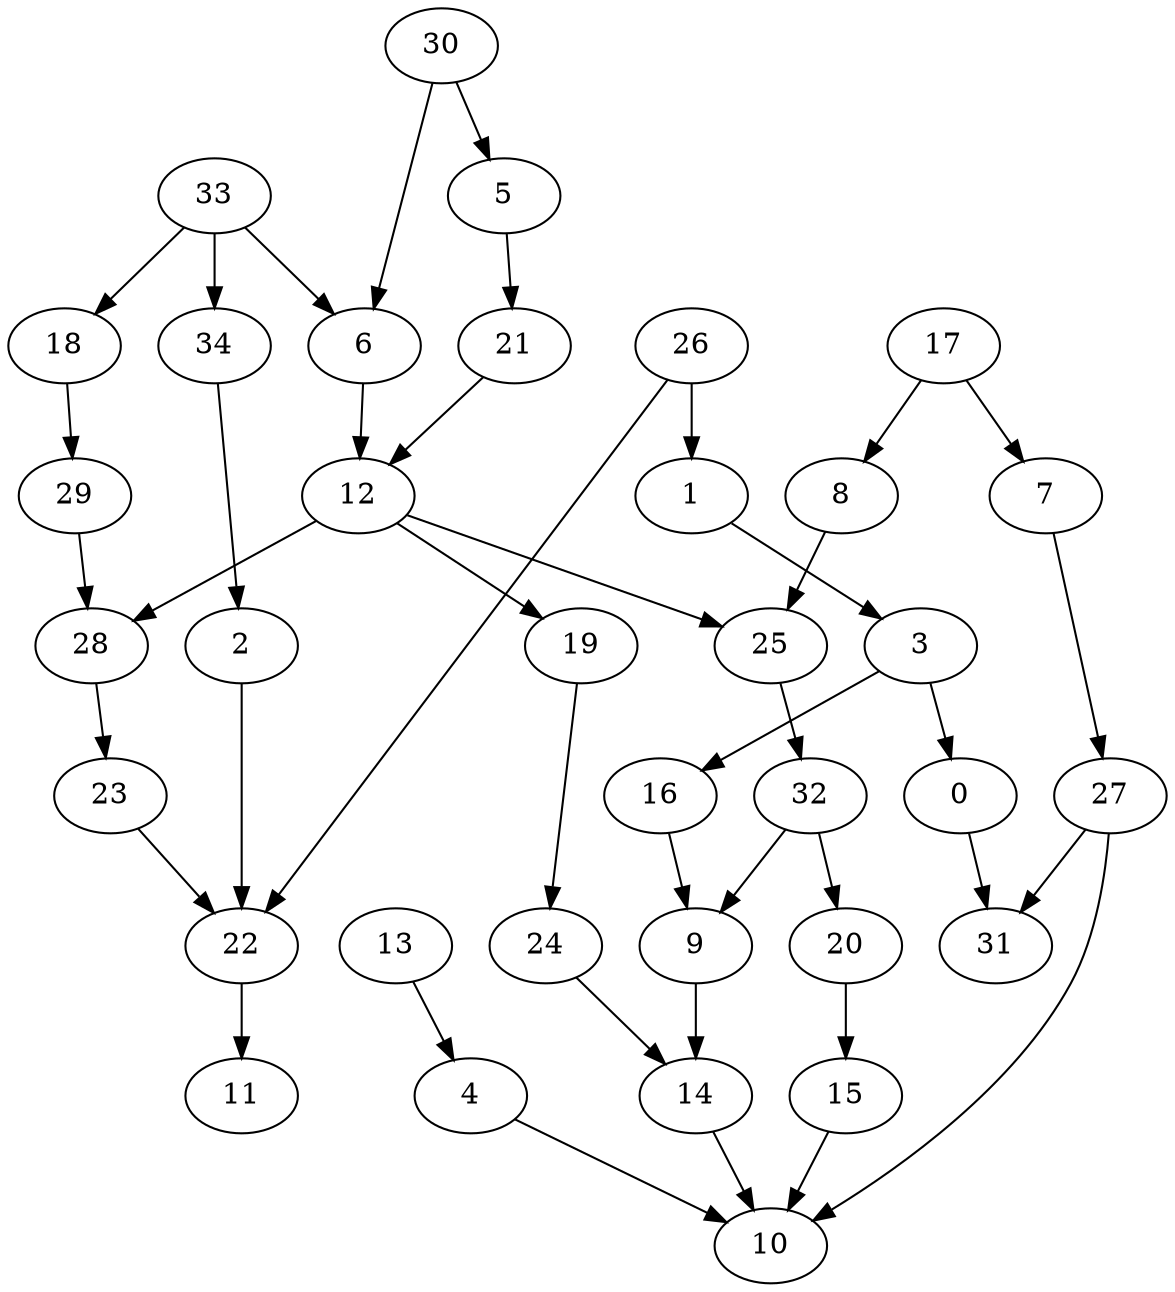 digraph graphname {  0 -> 31;   1 -> 3;   2 -> 22;   4 -> 10;   6 -> 12;   8 -> 25;   9 -> 14;   12 -> 19;   12 -> 25;   12 -> 28;   13 -> 4;   14 -> 10;   15 -> 10;   16 -> 9;   17 -> 7;   17 -> 8;   19 -> 24;   21 -> 12;   22 -> 11;   23 -> 22;   24 -> 14;   26 -> 1;   26 -> 22;   27 -> 10;   27 -> 31;   28 -> 23;   29 -> 28;   30 -> 5;   30 -> 6;   32 -> 9;   32 -> 20;   33 -> 6;   33 -> 18;   33 -> 34;   20 -> 15;   25 -> 32;   3 -> 0;   3 -> 16;   18 -> 29;   7 -> 27;   5 -> 21;   34 -> 2;}
